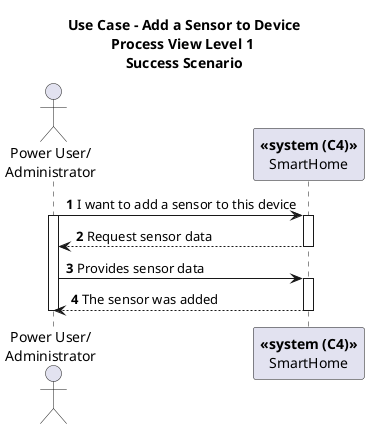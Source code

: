 @startuml

title Use Case - Add a Sensor to Device\nProcess View Level 1 \nSuccess Scenario
autonumber

actor "Power User/\nAdministrator" as A
participant "**<<system (C4)>>**\nSmartHome" as SH

A -> SH : I want to add a sensor to this device
activate A
activate SH
SH --> A : Request sensor data
deactivate SH
A -> SH : Provides sensor data
activate SH
SH --> A : The sensor was added
deactivate SH
deactivate A

@enduml
